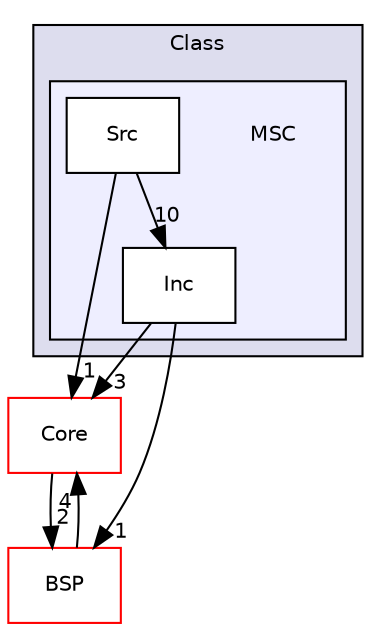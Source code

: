 digraph "/home/developer/mtrain-firmware/external/middleware/STM32_USB_Device_Library/Class/MSC" {
  compound=true
  node [ fontsize="10", fontname="Helvetica"];
  edge [ labelfontsize="10", labelfontname="Helvetica"];
  subgraph clusterdir_15392ef346dfcd144f2859cb33b3c01f {
    graph [ bgcolor="#ddddee", pencolor="black", label="Class" fontname="Helvetica", fontsize="10", URL="dir_15392ef346dfcd144f2859cb33b3c01f.html"]
  subgraph clusterdir_5dbeb976007b7458ddfdbf77d04f2fbc {
    graph [ bgcolor="#eeeeff", pencolor="black", label="" URL="dir_5dbeb976007b7458ddfdbf77d04f2fbc.html"];
    dir_5dbeb976007b7458ddfdbf77d04f2fbc [shape=plaintext label="MSC"];
    dir_b323b01788981b9ca29cce39cf4187a4 [shape=box label="Inc" color="black" fillcolor="white" style="filled" URL="dir_b323b01788981b9ca29cce39cf4187a4.html"];
    dir_a39c7611eb2f692483a53d1c9d20f0ed [shape=box label="Src" color="black" fillcolor="white" style="filled" URL="dir_a39c7611eb2f692483a53d1c9d20f0ed.html"];
  }
  }
  dir_19e504b8294315d876b43ba053bc3f8f [shape=box label="Core" fillcolor="white" style="filled" color="red" URL="dir_19e504b8294315d876b43ba053bc3f8f.html"];
  dir_350c8a3315b9de76597c9530ef31a96a [shape=box label="BSP" fillcolor="white" style="filled" color="red" URL="dir_350c8a3315b9de76597c9530ef31a96a.html"];
  dir_19e504b8294315d876b43ba053bc3f8f->dir_350c8a3315b9de76597c9530ef31a96a [headlabel="2", labeldistance=1.5 headhref="dir_000076_000009.html"];
  dir_350c8a3315b9de76597c9530ef31a96a->dir_19e504b8294315d876b43ba053bc3f8f [headlabel="4", labeldistance=1.5 headhref="dir_000009_000076.html"];
  dir_b323b01788981b9ca29cce39cf4187a4->dir_19e504b8294315d876b43ba053bc3f8f [headlabel="3", labeldistance=1.5 headhref="dir_000071_000076.html"];
  dir_b323b01788981b9ca29cce39cf4187a4->dir_350c8a3315b9de76597c9530ef31a96a [headlabel="1", labeldistance=1.5 headhref="dir_000071_000009.html"];
  dir_a39c7611eb2f692483a53d1c9d20f0ed->dir_19e504b8294315d876b43ba053bc3f8f [headlabel="1", labeldistance=1.5 headhref="dir_000072_000076.html"];
  dir_a39c7611eb2f692483a53d1c9d20f0ed->dir_b323b01788981b9ca29cce39cf4187a4 [headlabel="10", labeldistance=1.5 headhref="dir_000072_000071.html"];
}
